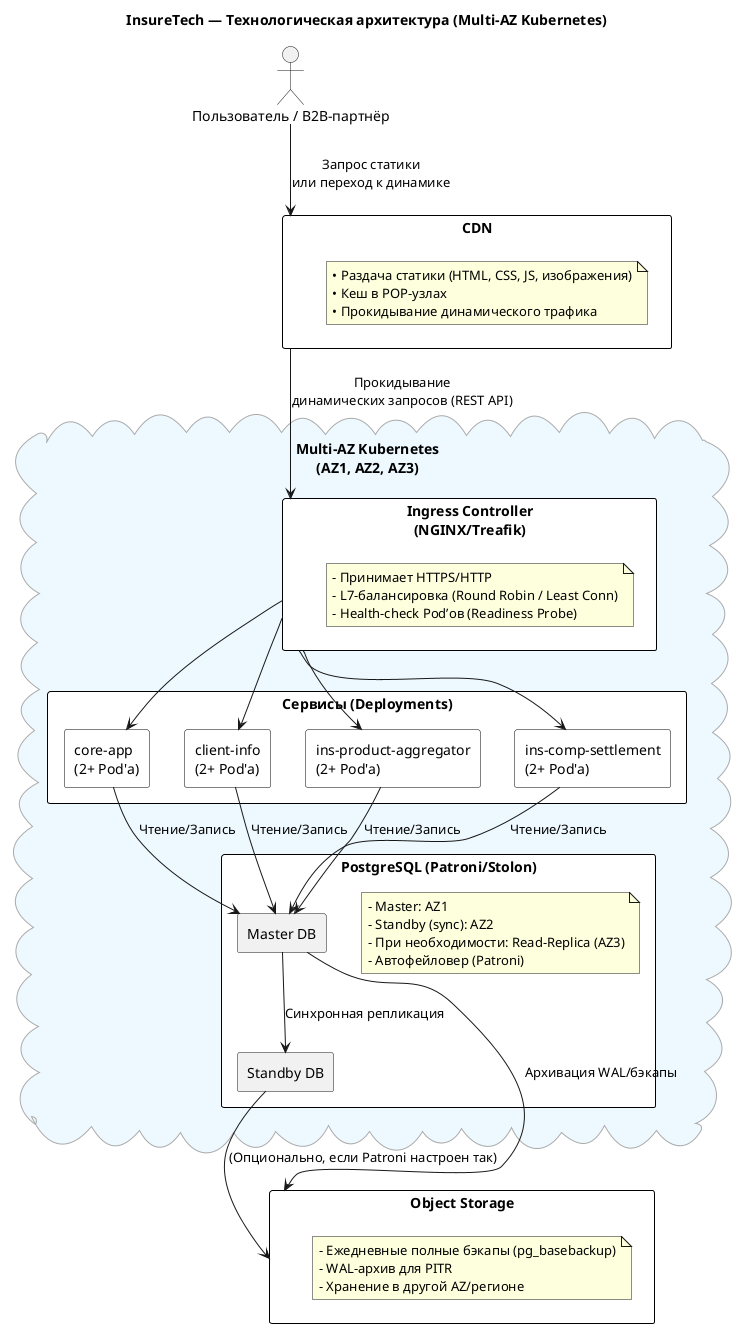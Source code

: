@startuml
title "InsureTech — Технологическая архитектура (Multi-AZ Kubernetes)"

skinparam componentStyle rectangle
skinparam packageStyle rectangle
skinparam rectangle {
  BackgroundColor white
  BorderColor black
}
skinparam cloud {
  BackgroundColor #EEF9FF
  BorderColor #AAAAAA
}

actor "Пользователь / B2B-партнёр" as User

rectangle "CDN" as CDN {
  note as nCDN
    • Раздача статики (HTML, CSS, JS, изображения)
    • Кеш в POP-узлах
    • Прокидывание динамического трафика
  end note
}

cloud "Multi-AZ Kubernetes\n(AZ1, AZ2, AZ3)" as K8s {

  rectangle "Ingress Controller\n(NGINX/Treafik)" as Ingress {
    note as nIngress
      - Принимает HTTPS/HTTP
      - L7-балансировка (Round Robin / Least Conn)
      - Health-check Pod’ов (Readiness Probe)
    end note
  }

  package "Сервисы (Deployments)" as Services {
    rectangle "core-app\n(2+ Pod'а)" as CoreApp
    rectangle "client-info\n(2+ Pod'а)" as ClientInfo
    rectangle "ins-product-aggregator\n(2+ Pod'а)" as Aggregator
    rectangle "ins-comp-settlement\n(2+ Pod'а)" as Settlement
  }

  package "PostgreSQL (Patroni/Stolon)" as Postgres {
    note as nPostgres
      - Master: AZ1
      - Standby (sync): AZ2
      - При необходимости: Read-Replica (AZ3)
      - Автофейловер (Patroni)
    end note

    component "Master DB" as Master
    component "Standby DB" as Standby
    ' (Необязательно) component "Read Replica" as Replica
  }
}

rectangle "Object Storage" as ObjStorage {
  note as nBackup
    - Ежедневные полные бэкапы (pg_basebackup)
    - WAL-архив для PITR
    - Хранение в другой AZ/регионе
  end note
}

' ================== Взаимодействия ======================

' 1) Пользователи -> CDN -> Ingress
User --> CDN : Запрос статики\nили переход к динамике
CDN --> Ingress : Прокидывание\nдинамических запросов (REST API)

' 2) Входящий трафик -> Сервисы
Ingress --> CoreApp
Ingress --> ClientInfo
Ingress --> Aggregator
Ingress --> Settlement

' 3) Сервисы -> БД
CoreApp --> Master : Чтение/Запись
ClientInfo --> Master : Чтение/Запись
Aggregator --> Master : Чтение/Запись
Settlement --> Master : Чтение/Запись

' 4) Репликация
Master --> Standby : Синхронная репликация
' (Опционально: Master --> Replica : Асинхронная репликация)

' 5) Бэкапы
Master --> ObjStorage : Архивация WAL/бэкапы
Standby --> ObjStorage : (Опционально, если Patroni настроен так)

@enduml
